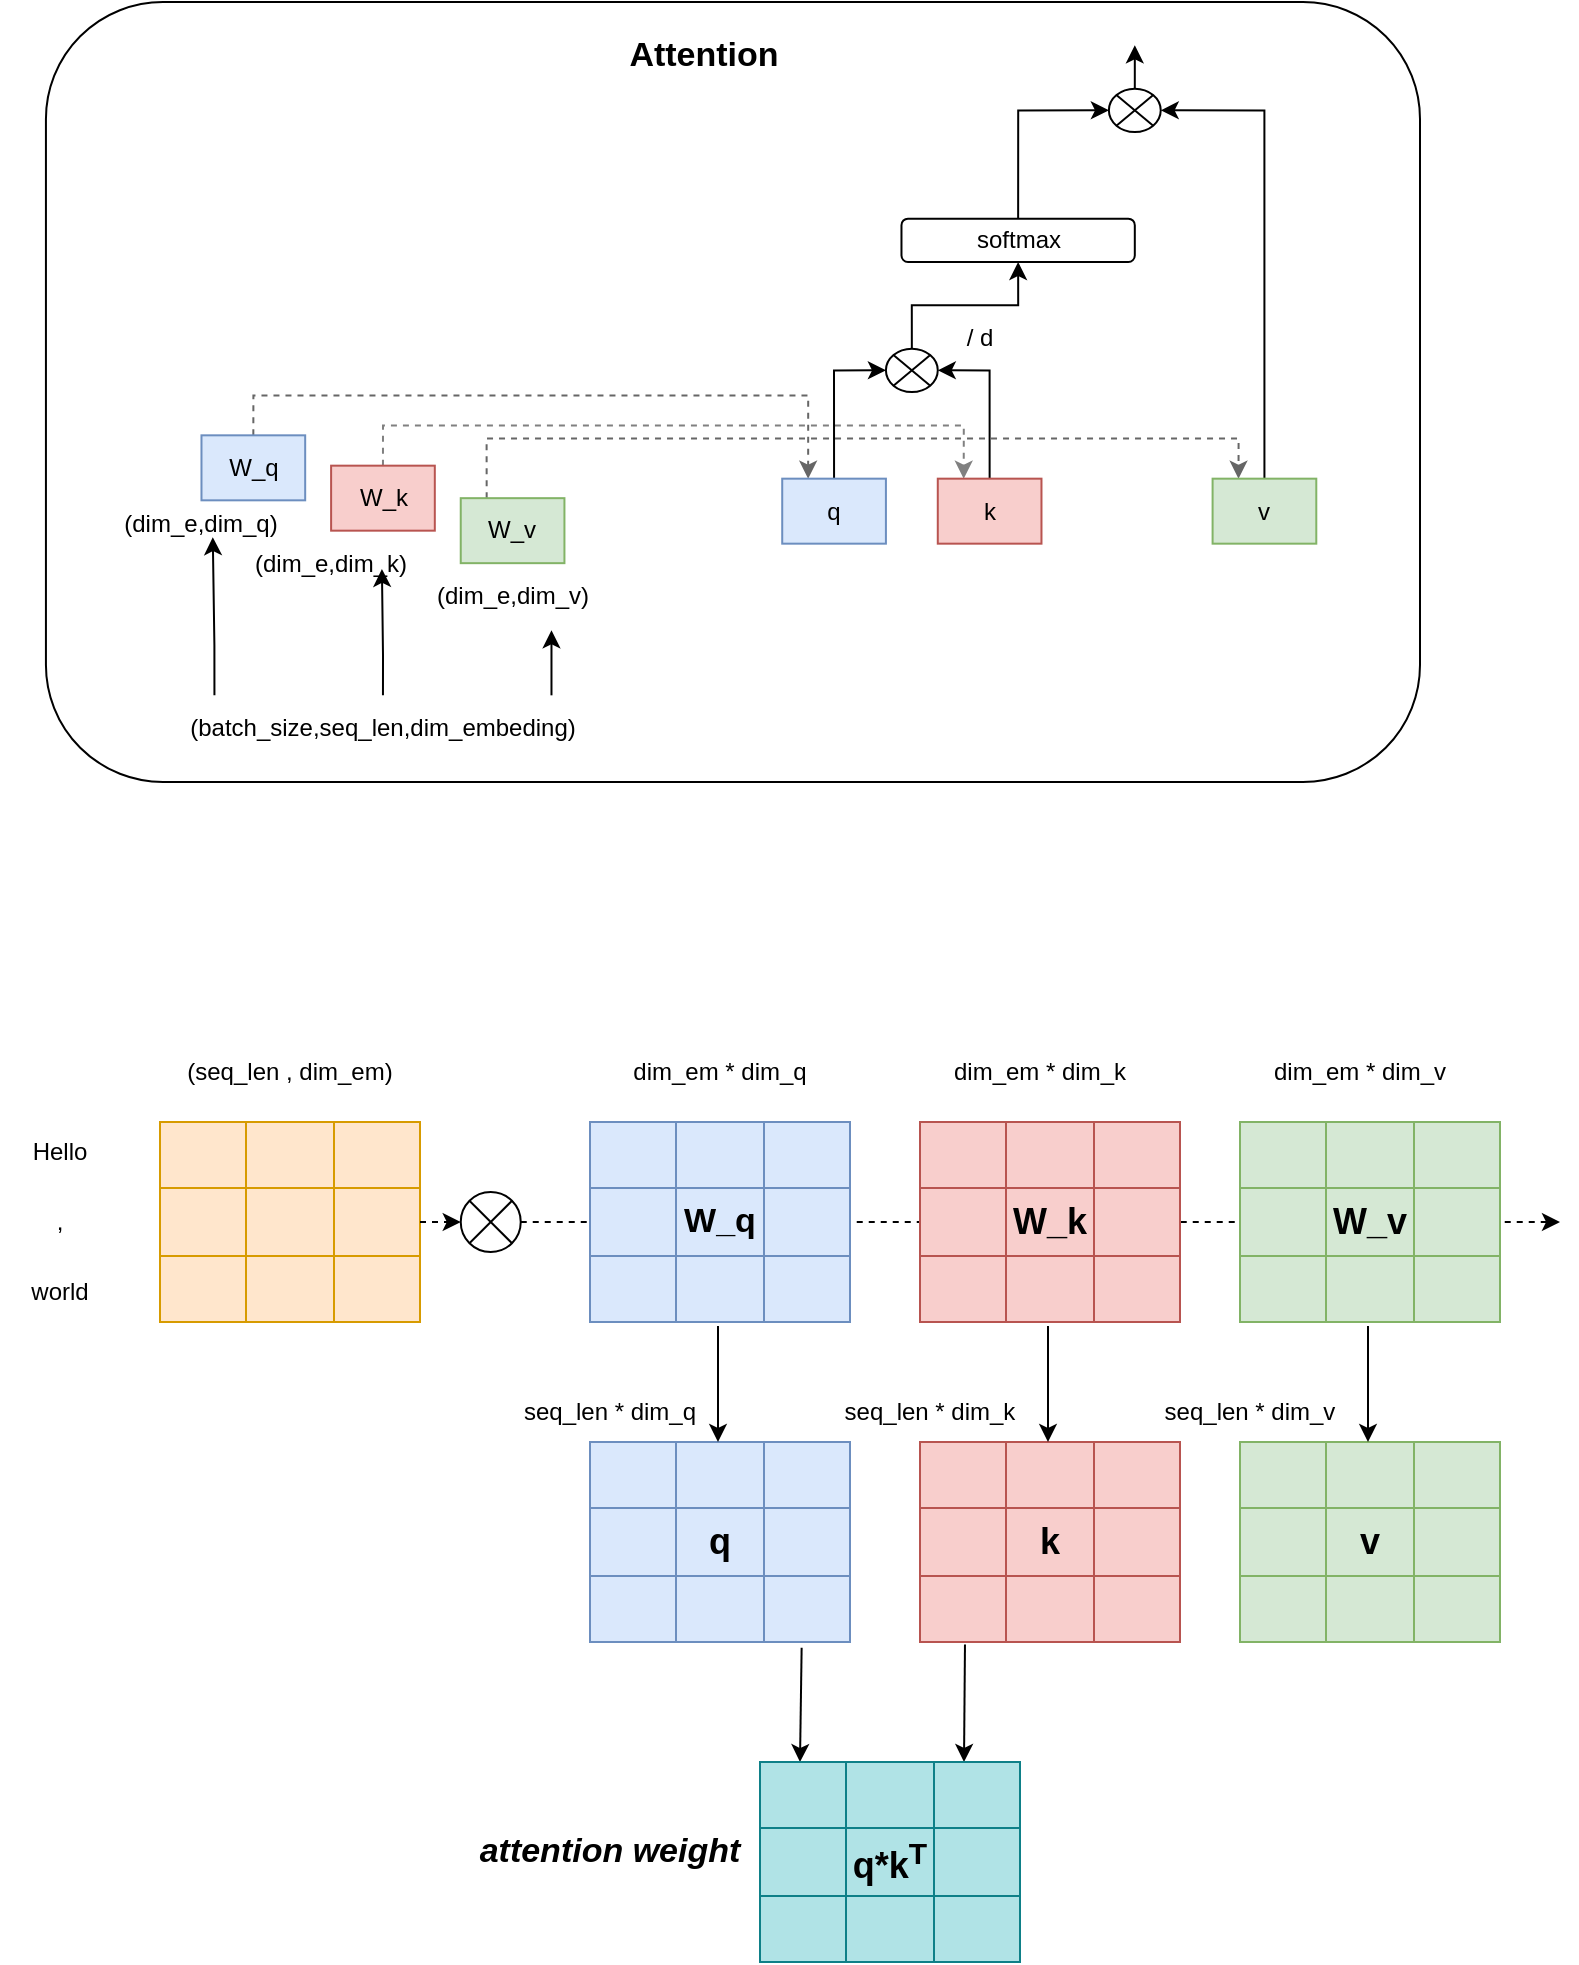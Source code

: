 <mxfile version="24.7.8">
  <diagram name="第 1 页" id="6t1M4FmkgAFwAZJi4hFe">
    <mxGraphModel dx="1865" dy="949" grid="1" gridSize="10" guides="1" tooltips="1" connect="1" arrows="1" fold="1" page="1" pageScale="1" pageWidth="827" pageHeight="1169" math="0" shadow="0">
      <root>
        <mxCell id="0" />
        <mxCell id="1" parent="0" />
        <mxCell id="RB8xPHDvJfS-Jv2ElMEI-103" value="" style="endArrow=classic;html=1;rounded=0;exitX=1;exitY=0.5;exitDx=0;exitDy=0;dashed=1;" edge="1" parent="1" source="RB8xPHDvJfS-Jv2ElMEI-134">
          <mxGeometry width="50" height="50" relative="1" as="geometry">
            <mxPoint x="620" y="850" as="sourcePoint" />
            <mxPoint x="1060" y="700" as="targetPoint" />
          </mxGeometry>
        </mxCell>
        <mxCell id="RB8xPHDvJfS-Jv2ElMEI-1" value="" style="group" vertex="1" connectable="0" parent="1">
          <mxGeometry x="290" y="90" width="700" height="390" as="geometry" />
        </mxCell>
        <mxCell id="RB8xPHDvJfS-Jv2ElMEI-2" value="" style="rounded=1;whiteSpace=wrap;html=1;" vertex="1" parent="RB8xPHDvJfS-Jv2ElMEI-1">
          <mxGeometry x="12.963" width="687.037" height="390" as="geometry" />
        </mxCell>
        <mxCell id="RB8xPHDvJfS-Jv2ElMEI-3" style="edgeStyle=orthogonalEdgeStyle;rounded=0;orthogonalLoop=1;jettySize=auto;html=1;exitX=0.5;exitY=0;exitDx=0;exitDy=0;entryX=0.25;entryY=0;entryDx=0;entryDy=0;dashed=1;strokeColor=#666666;" edge="1" parent="RB8xPHDvJfS-Jv2ElMEI-1" source="RB8xPHDvJfS-Jv2ElMEI-4" target="RB8xPHDvJfS-Jv2ElMEI-12">
          <mxGeometry relative="1" as="geometry" />
        </mxCell>
        <mxCell id="RB8xPHDvJfS-Jv2ElMEI-4" value="W_q" style="rounded=0;whiteSpace=wrap;html=1;fillColor=#dae8fc;strokeColor=#6c8ebf;" vertex="1" parent="RB8xPHDvJfS-Jv2ElMEI-1">
          <mxGeometry x="90.741" y="216.667" width="51.852" height="32.5" as="geometry" />
        </mxCell>
        <mxCell id="RB8xPHDvJfS-Jv2ElMEI-5" style="edgeStyle=orthogonalEdgeStyle;rounded=0;orthogonalLoop=1;jettySize=auto;html=1;exitX=0.5;exitY=0;exitDx=0;exitDy=0;entryX=0.25;entryY=0;entryDx=0;entryDy=0;dashed=1;strokeColor=#808080;" edge="1" parent="RB8xPHDvJfS-Jv2ElMEI-1" source="RB8xPHDvJfS-Jv2ElMEI-6" target="RB8xPHDvJfS-Jv2ElMEI-14">
          <mxGeometry relative="1" as="geometry" />
        </mxCell>
        <mxCell id="RB8xPHDvJfS-Jv2ElMEI-6" value="W_k" style="rounded=0;whiteSpace=wrap;html=1;fillColor=#f8cecc;strokeColor=#b85450;" vertex="1" parent="RB8xPHDvJfS-Jv2ElMEI-1">
          <mxGeometry x="155.556" y="231.833" width="51.852" height="32.5" as="geometry" />
        </mxCell>
        <mxCell id="RB8xPHDvJfS-Jv2ElMEI-7" style="edgeStyle=orthogonalEdgeStyle;rounded=0;orthogonalLoop=1;jettySize=auto;html=1;exitX=0.25;exitY=0;exitDx=0;exitDy=0;entryX=0.25;entryY=0;entryDx=0;entryDy=0;dashed=1;strokeColor=#666666;" edge="1" parent="RB8xPHDvJfS-Jv2ElMEI-1" source="RB8xPHDvJfS-Jv2ElMEI-8" target="RB8xPHDvJfS-Jv2ElMEI-16">
          <mxGeometry relative="1" as="geometry" />
        </mxCell>
        <mxCell id="RB8xPHDvJfS-Jv2ElMEI-8" value="W_v" style="rounded=0;whiteSpace=wrap;html=1;fillColor=#d5e8d4;strokeColor=#82b366;" vertex="1" parent="RB8xPHDvJfS-Jv2ElMEI-1">
          <mxGeometry x="220.37" y="248.083" width="51.852" height="32.5" as="geometry" />
        </mxCell>
        <mxCell id="RB8xPHDvJfS-Jv2ElMEI-9" style="edgeStyle=orthogonalEdgeStyle;rounded=0;orthogonalLoop=1;jettySize=auto;html=1;exitX=0.75;exitY=0;exitDx=0;exitDy=0;" edge="1" parent="RB8xPHDvJfS-Jv2ElMEI-1" source="RB8xPHDvJfS-Jv2ElMEI-10">
          <mxGeometry relative="1" as="geometry">
            <mxPoint x="265.741" y="314.167" as="targetPoint" />
          </mxGeometry>
        </mxCell>
        <mxCell id="RB8xPHDvJfS-Jv2ElMEI-10" value="(batch_size,seq_len,dim_embeding)" style="text;html=1;align=center;verticalAlign=middle;whiteSpace=wrap;rounded=0;" vertex="1" parent="RB8xPHDvJfS-Jv2ElMEI-1">
          <mxGeometry x="12.963" y="346.667" width="337.037" height="32.5" as="geometry" />
        </mxCell>
        <mxCell id="RB8xPHDvJfS-Jv2ElMEI-11" style="edgeStyle=orthogonalEdgeStyle;rounded=0;orthogonalLoop=1;jettySize=auto;html=1;exitX=0.5;exitY=0;exitDx=0;exitDy=0;entryX=0;entryY=0.5;entryDx=0;entryDy=0;" edge="1" parent="RB8xPHDvJfS-Jv2ElMEI-1" source="RB8xPHDvJfS-Jv2ElMEI-12" target="RB8xPHDvJfS-Jv2ElMEI-18">
          <mxGeometry relative="1" as="geometry" />
        </mxCell>
        <mxCell id="RB8xPHDvJfS-Jv2ElMEI-12" value="q" style="rounded=0;whiteSpace=wrap;html=1;fillColor=#dae8fc;strokeColor=#6c8ebf;" vertex="1" parent="RB8xPHDvJfS-Jv2ElMEI-1">
          <mxGeometry x="381.111" y="238.333" width="51.852" height="32.5" as="geometry" />
        </mxCell>
        <mxCell id="RB8xPHDvJfS-Jv2ElMEI-13" style="edgeStyle=orthogonalEdgeStyle;rounded=0;orthogonalLoop=1;jettySize=auto;html=1;exitX=0.5;exitY=0;exitDx=0;exitDy=0;entryX=1;entryY=0.5;entryDx=0;entryDy=0;" edge="1" parent="RB8xPHDvJfS-Jv2ElMEI-1" source="RB8xPHDvJfS-Jv2ElMEI-14" target="RB8xPHDvJfS-Jv2ElMEI-18">
          <mxGeometry relative="1" as="geometry" />
        </mxCell>
        <mxCell id="RB8xPHDvJfS-Jv2ElMEI-14" value="k" style="rounded=0;whiteSpace=wrap;html=1;fillColor=#f8cecc;strokeColor=#b85450;" vertex="1" parent="RB8xPHDvJfS-Jv2ElMEI-1">
          <mxGeometry x="458.889" y="238.333" width="51.852" height="32.5" as="geometry" />
        </mxCell>
        <mxCell id="RB8xPHDvJfS-Jv2ElMEI-15" style="edgeStyle=orthogonalEdgeStyle;rounded=0;orthogonalLoop=1;jettySize=auto;html=1;exitX=0.5;exitY=0;exitDx=0;exitDy=0;entryX=1;entryY=0.5;entryDx=0;entryDy=0;" edge="1" parent="RB8xPHDvJfS-Jv2ElMEI-1" source="RB8xPHDvJfS-Jv2ElMEI-16" target="RB8xPHDvJfS-Jv2ElMEI-22">
          <mxGeometry relative="1" as="geometry" />
        </mxCell>
        <mxCell id="RB8xPHDvJfS-Jv2ElMEI-16" value="v" style="rounded=0;whiteSpace=wrap;html=1;fillColor=#d5e8d4;strokeColor=#82b366;" vertex="1" parent="RB8xPHDvJfS-Jv2ElMEI-1">
          <mxGeometry x="596.296" y="238.333" width="51.852" height="32.5" as="geometry" />
        </mxCell>
        <mxCell id="RB8xPHDvJfS-Jv2ElMEI-17" style="edgeStyle=orthogonalEdgeStyle;rounded=0;orthogonalLoop=1;jettySize=auto;html=1;exitX=0.5;exitY=0;exitDx=0;exitDy=0;entryX=0.5;entryY=1;entryDx=0;entryDy=0;" edge="1" parent="RB8xPHDvJfS-Jv2ElMEI-1" source="RB8xPHDvJfS-Jv2ElMEI-18" target="RB8xPHDvJfS-Jv2ElMEI-20">
          <mxGeometry relative="1" as="geometry" />
        </mxCell>
        <mxCell id="RB8xPHDvJfS-Jv2ElMEI-18" value="" style="shape=sumEllipse;perimeter=ellipsePerimeter;whiteSpace=wrap;html=1;backgroundOutline=1;" vertex="1" parent="RB8xPHDvJfS-Jv2ElMEI-1">
          <mxGeometry x="432.963" y="173.333" width="25.926" height="21.667" as="geometry" />
        </mxCell>
        <mxCell id="RB8xPHDvJfS-Jv2ElMEI-19" style="edgeStyle=orthogonalEdgeStyle;rounded=0;orthogonalLoop=1;jettySize=auto;html=1;exitX=0.5;exitY=0;exitDx=0;exitDy=0;entryX=0;entryY=0.5;entryDx=0;entryDy=0;" edge="1" parent="RB8xPHDvJfS-Jv2ElMEI-1" source="RB8xPHDvJfS-Jv2ElMEI-20" target="RB8xPHDvJfS-Jv2ElMEI-22">
          <mxGeometry relative="1" as="geometry" />
        </mxCell>
        <mxCell id="RB8xPHDvJfS-Jv2ElMEI-20" value="softmax" style="rounded=1;whiteSpace=wrap;html=1;" vertex="1" parent="RB8xPHDvJfS-Jv2ElMEI-1">
          <mxGeometry x="440.741" y="108.333" width="116.667" height="21.667" as="geometry" />
        </mxCell>
        <mxCell id="RB8xPHDvJfS-Jv2ElMEI-21" style="edgeStyle=orthogonalEdgeStyle;rounded=0;orthogonalLoop=1;jettySize=auto;html=1;exitX=0.5;exitY=0;exitDx=0;exitDy=0;" edge="1" parent="RB8xPHDvJfS-Jv2ElMEI-1" source="RB8xPHDvJfS-Jv2ElMEI-22">
          <mxGeometry relative="1" as="geometry">
            <mxPoint x="557.407" y="21.667" as="targetPoint" />
          </mxGeometry>
        </mxCell>
        <mxCell id="RB8xPHDvJfS-Jv2ElMEI-22" value="" style="shape=sumEllipse;perimeter=ellipsePerimeter;whiteSpace=wrap;html=1;backgroundOutline=1;" vertex="1" parent="RB8xPHDvJfS-Jv2ElMEI-1">
          <mxGeometry x="544.444" y="43.333" width="25.926" height="21.667" as="geometry" />
        </mxCell>
        <mxCell id="RB8xPHDvJfS-Jv2ElMEI-23" value="/ d" style="text;html=1;align=center;verticalAlign=middle;whiteSpace=wrap;rounded=0;" vertex="1" parent="RB8xPHDvJfS-Jv2ElMEI-1">
          <mxGeometry x="440.741" y="151.667" width="77.778" height="32.5" as="geometry" />
        </mxCell>
        <mxCell id="RB8xPHDvJfS-Jv2ElMEI-24" value="(dim_e,dim_q)" style="text;html=1;align=center;verticalAlign=middle;whiteSpace=wrap;rounded=0;" vertex="1" parent="RB8xPHDvJfS-Jv2ElMEI-1">
          <mxGeometry y="244.833" width="181.481" height="32.5" as="geometry" />
        </mxCell>
        <mxCell id="RB8xPHDvJfS-Jv2ElMEI-25" value="(dim_e,dim_k)" style="text;html=1;align=center;verticalAlign=middle;whiteSpace=wrap;rounded=0;" vertex="1" parent="RB8xPHDvJfS-Jv2ElMEI-1">
          <mxGeometry x="64.815" y="264.333" width="181.481" height="32.5" as="geometry" />
        </mxCell>
        <mxCell id="RB8xPHDvJfS-Jv2ElMEI-26" value="(dim_e,dim_v)" style="text;html=1;align=center;verticalAlign=middle;whiteSpace=wrap;rounded=0;" vertex="1" parent="RB8xPHDvJfS-Jv2ElMEI-1">
          <mxGeometry x="155.556" y="280.583" width="181.481" height="32.5" as="geometry" />
        </mxCell>
        <mxCell id="RB8xPHDvJfS-Jv2ElMEI-27" style="edgeStyle=orthogonalEdgeStyle;rounded=0;orthogonalLoop=1;jettySize=auto;html=1;exitX=0.25;exitY=0;exitDx=0;exitDy=0;entryX=0.174;entryY=0.1;entryDx=0;entryDy=0;entryPerimeter=0;" edge="1" parent="RB8xPHDvJfS-Jv2ElMEI-1" source="RB8xPHDvJfS-Jv2ElMEI-10" target="RB8xPHDvJfS-Jv2ElMEI-25">
          <mxGeometry relative="1" as="geometry" />
        </mxCell>
        <mxCell id="RB8xPHDvJfS-Jv2ElMEI-28" style="edgeStyle=orthogonalEdgeStyle;rounded=0;orthogonalLoop=1;jettySize=auto;html=1;exitX=0.5;exitY=0;exitDx=0;exitDy=0;entryX=0.14;entryY=0.089;entryDx=0;entryDy=0;entryPerimeter=0;" edge="1" parent="RB8xPHDvJfS-Jv2ElMEI-1" source="RB8xPHDvJfS-Jv2ElMEI-10" target="RB8xPHDvJfS-Jv2ElMEI-26">
          <mxGeometry relative="1" as="geometry" />
        </mxCell>
        <mxCell id="RB8xPHDvJfS-Jv2ElMEI-29" value="&lt;b&gt;&lt;font style=&quot;font-size: 17px;&quot;&gt;Attention&lt;/font&gt;&lt;/b&gt;" style="text;html=1;align=center;verticalAlign=middle;whiteSpace=wrap;rounded=0;" vertex="1" parent="RB8xPHDvJfS-Jv2ElMEI-1">
          <mxGeometry x="303.333" y="10.833" width="77.778" height="32.5" as="geometry" />
        </mxCell>
        <mxCell id="RB8xPHDvJfS-Jv2ElMEI-30" value="" style="shape=table;startSize=0;container=1;collapsible=0;childLayout=tableLayout;fontSize=16;fillColor=#ffe6cc;strokeColor=#d79b00;" vertex="1" parent="1">
          <mxGeometry x="360" y="650" width="130" height="100" as="geometry" />
        </mxCell>
        <mxCell id="RB8xPHDvJfS-Jv2ElMEI-31" value="" style="shape=tableRow;horizontal=0;startSize=0;swimlaneHead=0;swimlaneBody=0;strokeColor=inherit;top=0;left=0;bottom=0;right=0;collapsible=0;dropTarget=0;fillColor=none;points=[[0,0.5],[1,0.5]];portConstraint=eastwest;fontSize=16;" vertex="1" parent="RB8xPHDvJfS-Jv2ElMEI-30">
          <mxGeometry width="130" height="33" as="geometry" />
        </mxCell>
        <mxCell id="RB8xPHDvJfS-Jv2ElMEI-32" value="" style="shape=partialRectangle;html=1;whiteSpace=wrap;connectable=0;strokeColor=inherit;overflow=hidden;fillColor=none;top=0;left=0;bottom=0;right=0;pointerEvents=1;fontSize=16;" vertex="1" parent="RB8xPHDvJfS-Jv2ElMEI-31">
          <mxGeometry width="43" height="33" as="geometry">
            <mxRectangle width="43" height="33" as="alternateBounds" />
          </mxGeometry>
        </mxCell>
        <mxCell id="RB8xPHDvJfS-Jv2ElMEI-33" value="" style="shape=partialRectangle;html=1;whiteSpace=wrap;connectable=0;strokeColor=inherit;overflow=hidden;fillColor=none;top=0;left=0;bottom=0;right=0;pointerEvents=1;fontSize=16;" vertex="1" parent="RB8xPHDvJfS-Jv2ElMEI-31">
          <mxGeometry x="43" width="44" height="33" as="geometry">
            <mxRectangle width="44" height="33" as="alternateBounds" />
          </mxGeometry>
        </mxCell>
        <mxCell id="RB8xPHDvJfS-Jv2ElMEI-34" value="" style="shape=partialRectangle;html=1;whiteSpace=wrap;connectable=0;strokeColor=inherit;overflow=hidden;fillColor=none;top=0;left=0;bottom=0;right=0;pointerEvents=1;fontSize=16;" vertex="1" parent="RB8xPHDvJfS-Jv2ElMEI-31">
          <mxGeometry x="87" width="43" height="33" as="geometry">
            <mxRectangle width="43" height="33" as="alternateBounds" />
          </mxGeometry>
        </mxCell>
        <mxCell id="RB8xPHDvJfS-Jv2ElMEI-35" value="" style="shape=tableRow;horizontal=0;startSize=0;swimlaneHead=0;swimlaneBody=0;strokeColor=inherit;top=0;left=0;bottom=0;right=0;collapsible=0;dropTarget=0;fillColor=none;points=[[0,0.5],[1,0.5]];portConstraint=eastwest;fontSize=16;" vertex="1" parent="RB8xPHDvJfS-Jv2ElMEI-30">
          <mxGeometry y="33" width="130" height="34" as="geometry" />
        </mxCell>
        <mxCell id="RB8xPHDvJfS-Jv2ElMEI-36" value="" style="shape=partialRectangle;html=1;whiteSpace=wrap;connectable=0;strokeColor=inherit;overflow=hidden;fillColor=none;top=0;left=0;bottom=0;right=0;pointerEvents=1;fontSize=16;" vertex="1" parent="RB8xPHDvJfS-Jv2ElMEI-35">
          <mxGeometry width="43" height="34" as="geometry">
            <mxRectangle width="43" height="34" as="alternateBounds" />
          </mxGeometry>
        </mxCell>
        <mxCell id="RB8xPHDvJfS-Jv2ElMEI-37" value="" style="shape=partialRectangle;html=1;whiteSpace=wrap;connectable=0;strokeColor=inherit;overflow=hidden;fillColor=none;top=0;left=0;bottom=0;right=0;pointerEvents=1;fontSize=16;" vertex="1" parent="RB8xPHDvJfS-Jv2ElMEI-35">
          <mxGeometry x="43" width="44" height="34" as="geometry">
            <mxRectangle width="44" height="34" as="alternateBounds" />
          </mxGeometry>
        </mxCell>
        <mxCell id="RB8xPHDvJfS-Jv2ElMEI-38" value="" style="shape=partialRectangle;html=1;whiteSpace=wrap;connectable=0;strokeColor=inherit;overflow=hidden;fillColor=none;top=0;left=0;bottom=0;right=0;pointerEvents=1;fontSize=16;" vertex="1" parent="RB8xPHDvJfS-Jv2ElMEI-35">
          <mxGeometry x="87" width="43" height="34" as="geometry">
            <mxRectangle width="43" height="34" as="alternateBounds" />
          </mxGeometry>
        </mxCell>
        <mxCell id="RB8xPHDvJfS-Jv2ElMEI-39" value="" style="shape=tableRow;horizontal=0;startSize=0;swimlaneHead=0;swimlaneBody=0;strokeColor=inherit;top=0;left=0;bottom=0;right=0;collapsible=0;dropTarget=0;fillColor=none;points=[[0,0.5],[1,0.5]];portConstraint=eastwest;fontSize=16;" vertex="1" parent="RB8xPHDvJfS-Jv2ElMEI-30">
          <mxGeometry y="67" width="130" height="33" as="geometry" />
        </mxCell>
        <mxCell id="RB8xPHDvJfS-Jv2ElMEI-40" value="" style="shape=partialRectangle;html=1;whiteSpace=wrap;connectable=0;strokeColor=inherit;overflow=hidden;fillColor=none;top=0;left=0;bottom=0;right=0;pointerEvents=1;fontSize=16;" vertex="1" parent="RB8xPHDvJfS-Jv2ElMEI-39">
          <mxGeometry width="43" height="33" as="geometry">
            <mxRectangle width="43" height="33" as="alternateBounds" />
          </mxGeometry>
        </mxCell>
        <mxCell id="RB8xPHDvJfS-Jv2ElMEI-41" value="" style="shape=partialRectangle;html=1;whiteSpace=wrap;connectable=0;strokeColor=inherit;overflow=hidden;fillColor=none;top=0;left=0;bottom=0;right=0;pointerEvents=1;fontSize=16;" vertex="1" parent="RB8xPHDvJfS-Jv2ElMEI-39">
          <mxGeometry x="43" width="44" height="33" as="geometry">
            <mxRectangle width="44" height="33" as="alternateBounds" />
          </mxGeometry>
        </mxCell>
        <mxCell id="RB8xPHDvJfS-Jv2ElMEI-42" value="" style="shape=partialRectangle;html=1;whiteSpace=wrap;connectable=0;strokeColor=inherit;overflow=hidden;fillColor=none;top=0;left=0;bottom=0;right=0;pointerEvents=1;fontSize=16;" vertex="1" parent="RB8xPHDvJfS-Jv2ElMEI-39">
          <mxGeometry x="87" width="43" height="33" as="geometry">
            <mxRectangle width="43" height="33" as="alternateBounds" />
          </mxGeometry>
        </mxCell>
        <mxCell id="RB8xPHDvJfS-Jv2ElMEI-43" value="Hello" style="text;html=1;align=center;verticalAlign=middle;whiteSpace=wrap;rounded=0;" vertex="1" parent="1">
          <mxGeometry x="280" y="650" width="60" height="30" as="geometry" />
        </mxCell>
        <mxCell id="RB8xPHDvJfS-Jv2ElMEI-44" value="," style="text;html=1;align=center;verticalAlign=middle;whiteSpace=wrap;rounded=0;" vertex="1" parent="1">
          <mxGeometry x="280" y="685" width="60" height="30" as="geometry" />
        </mxCell>
        <mxCell id="RB8xPHDvJfS-Jv2ElMEI-45" value="world" style="text;html=1;align=center;verticalAlign=middle;whiteSpace=wrap;rounded=0;" vertex="1" parent="1">
          <mxGeometry x="280" y="720" width="60" height="30" as="geometry" />
        </mxCell>
        <mxCell id="RB8xPHDvJfS-Jv2ElMEI-46" value="" style="shape=table;startSize=0;container=1;collapsible=0;childLayout=tableLayout;fontSize=16;fillColor=#dae8fc;strokeColor=#6c8ebf;" vertex="1" parent="1">
          <mxGeometry x="575" y="650" width="130" height="100" as="geometry" />
        </mxCell>
        <mxCell id="RB8xPHDvJfS-Jv2ElMEI-47" value="" style="shape=tableRow;horizontal=0;startSize=0;swimlaneHead=0;swimlaneBody=0;strokeColor=inherit;top=0;left=0;bottom=0;right=0;collapsible=0;dropTarget=0;fillColor=none;points=[[0,0.5],[1,0.5]];portConstraint=eastwest;fontSize=16;" vertex="1" parent="RB8xPHDvJfS-Jv2ElMEI-46">
          <mxGeometry width="130" height="33" as="geometry" />
        </mxCell>
        <mxCell id="RB8xPHDvJfS-Jv2ElMEI-48" value="" style="shape=partialRectangle;html=1;whiteSpace=wrap;connectable=0;strokeColor=inherit;overflow=hidden;fillColor=none;top=0;left=0;bottom=0;right=0;pointerEvents=1;fontSize=16;" vertex="1" parent="RB8xPHDvJfS-Jv2ElMEI-47">
          <mxGeometry width="43" height="33" as="geometry">
            <mxRectangle width="43" height="33" as="alternateBounds" />
          </mxGeometry>
        </mxCell>
        <mxCell id="RB8xPHDvJfS-Jv2ElMEI-49" value="" style="shape=partialRectangle;html=1;whiteSpace=wrap;connectable=0;strokeColor=inherit;overflow=hidden;fillColor=none;top=0;left=0;bottom=0;right=0;pointerEvents=1;fontSize=16;" vertex="1" parent="RB8xPHDvJfS-Jv2ElMEI-47">
          <mxGeometry x="43" width="44" height="33" as="geometry">
            <mxRectangle width="44" height="33" as="alternateBounds" />
          </mxGeometry>
        </mxCell>
        <mxCell id="RB8xPHDvJfS-Jv2ElMEI-50" value="" style="shape=partialRectangle;html=1;whiteSpace=wrap;connectable=0;strokeColor=inherit;overflow=hidden;fillColor=none;top=0;left=0;bottom=0;right=0;pointerEvents=1;fontSize=16;" vertex="1" parent="RB8xPHDvJfS-Jv2ElMEI-47">
          <mxGeometry x="87" width="43" height="33" as="geometry">
            <mxRectangle width="43" height="33" as="alternateBounds" />
          </mxGeometry>
        </mxCell>
        <mxCell id="RB8xPHDvJfS-Jv2ElMEI-51" value="" style="shape=tableRow;horizontal=0;startSize=0;swimlaneHead=0;swimlaneBody=0;strokeColor=inherit;top=0;left=0;bottom=0;right=0;collapsible=0;dropTarget=0;fillColor=none;points=[[0,0.5],[1,0.5]];portConstraint=eastwest;fontSize=16;" vertex="1" parent="RB8xPHDvJfS-Jv2ElMEI-46">
          <mxGeometry y="33" width="130" height="34" as="geometry" />
        </mxCell>
        <mxCell id="RB8xPHDvJfS-Jv2ElMEI-52" value="" style="shape=partialRectangle;html=1;whiteSpace=wrap;connectable=0;strokeColor=inherit;overflow=hidden;fillColor=none;top=0;left=0;bottom=0;right=0;pointerEvents=1;fontSize=16;" vertex="1" parent="RB8xPHDvJfS-Jv2ElMEI-51">
          <mxGeometry width="43" height="34" as="geometry">
            <mxRectangle width="43" height="34" as="alternateBounds" />
          </mxGeometry>
        </mxCell>
        <mxCell id="RB8xPHDvJfS-Jv2ElMEI-53" value="&lt;b&gt;&lt;font style=&quot;font-size: 17px;&quot;&gt;W_q&lt;/font&gt;&lt;/b&gt;" style="shape=partialRectangle;html=1;whiteSpace=wrap;connectable=0;strokeColor=inherit;overflow=hidden;fillColor=none;top=0;left=0;bottom=0;right=0;pointerEvents=1;fontSize=16;" vertex="1" parent="RB8xPHDvJfS-Jv2ElMEI-51">
          <mxGeometry x="43" width="44" height="34" as="geometry">
            <mxRectangle width="44" height="34" as="alternateBounds" />
          </mxGeometry>
        </mxCell>
        <mxCell id="RB8xPHDvJfS-Jv2ElMEI-54" value="" style="shape=partialRectangle;html=1;whiteSpace=wrap;connectable=0;strokeColor=inherit;overflow=hidden;fillColor=none;top=0;left=0;bottom=0;right=0;pointerEvents=1;fontSize=16;" vertex="1" parent="RB8xPHDvJfS-Jv2ElMEI-51">
          <mxGeometry x="87" width="43" height="34" as="geometry">
            <mxRectangle width="43" height="34" as="alternateBounds" />
          </mxGeometry>
        </mxCell>
        <mxCell id="RB8xPHDvJfS-Jv2ElMEI-55" value="" style="shape=tableRow;horizontal=0;startSize=0;swimlaneHead=0;swimlaneBody=0;strokeColor=inherit;top=0;left=0;bottom=0;right=0;collapsible=0;dropTarget=0;fillColor=none;points=[[0,0.5],[1,0.5]];portConstraint=eastwest;fontSize=16;" vertex="1" parent="RB8xPHDvJfS-Jv2ElMEI-46">
          <mxGeometry y="67" width="130" height="33" as="geometry" />
        </mxCell>
        <mxCell id="RB8xPHDvJfS-Jv2ElMEI-56" value="" style="shape=partialRectangle;html=1;whiteSpace=wrap;connectable=0;strokeColor=inherit;overflow=hidden;fillColor=none;top=0;left=0;bottom=0;right=0;pointerEvents=1;fontSize=16;" vertex="1" parent="RB8xPHDvJfS-Jv2ElMEI-55">
          <mxGeometry width="43" height="33" as="geometry">
            <mxRectangle width="43" height="33" as="alternateBounds" />
          </mxGeometry>
        </mxCell>
        <mxCell id="RB8xPHDvJfS-Jv2ElMEI-57" value="" style="shape=partialRectangle;html=1;whiteSpace=wrap;connectable=0;strokeColor=inherit;overflow=hidden;fillColor=none;top=0;left=0;bottom=0;right=0;pointerEvents=1;fontSize=16;" vertex="1" parent="RB8xPHDvJfS-Jv2ElMEI-55">
          <mxGeometry x="43" width="44" height="33" as="geometry">
            <mxRectangle width="44" height="33" as="alternateBounds" />
          </mxGeometry>
        </mxCell>
        <mxCell id="RB8xPHDvJfS-Jv2ElMEI-58" value="" style="shape=partialRectangle;html=1;whiteSpace=wrap;connectable=0;strokeColor=inherit;overflow=hidden;fillColor=none;top=0;left=0;bottom=0;right=0;pointerEvents=1;fontSize=16;" vertex="1" parent="RB8xPHDvJfS-Jv2ElMEI-55">
          <mxGeometry x="87" width="43" height="33" as="geometry">
            <mxRectangle width="43" height="33" as="alternateBounds" />
          </mxGeometry>
        </mxCell>
        <mxCell id="RB8xPHDvJfS-Jv2ElMEI-59" value="" style="shape=table;startSize=0;container=1;collapsible=0;childLayout=tableLayout;fontSize=16;fillColor=#f8cecc;strokeColor=#b85450;" vertex="1" parent="1">
          <mxGeometry x="740" y="650" width="130" height="100" as="geometry" />
        </mxCell>
        <mxCell id="RB8xPHDvJfS-Jv2ElMEI-60" value="" style="shape=tableRow;horizontal=0;startSize=0;swimlaneHead=0;swimlaneBody=0;strokeColor=inherit;top=0;left=0;bottom=0;right=0;collapsible=0;dropTarget=0;fillColor=none;points=[[0,0.5],[1,0.5]];portConstraint=eastwest;fontSize=16;" vertex="1" parent="RB8xPHDvJfS-Jv2ElMEI-59">
          <mxGeometry width="130" height="33" as="geometry" />
        </mxCell>
        <mxCell id="RB8xPHDvJfS-Jv2ElMEI-61" value="" style="shape=partialRectangle;html=1;whiteSpace=wrap;connectable=0;strokeColor=inherit;overflow=hidden;fillColor=none;top=0;left=0;bottom=0;right=0;pointerEvents=1;fontSize=16;" vertex="1" parent="RB8xPHDvJfS-Jv2ElMEI-60">
          <mxGeometry width="43" height="33" as="geometry">
            <mxRectangle width="43" height="33" as="alternateBounds" />
          </mxGeometry>
        </mxCell>
        <mxCell id="RB8xPHDvJfS-Jv2ElMEI-62" value="" style="shape=partialRectangle;html=1;whiteSpace=wrap;connectable=0;strokeColor=inherit;overflow=hidden;fillColor=none;top=0;left=0;bottom=0;right=0;pointerEvents=1;fontSize=16;" vertex="1" parent="RB8xPHDvJfS-Jv2ElMEI-60">
          <mxGeometry x="43" width="44" height="33" as="geometry">
            <mxRectangle width="44" height="33" as="alternateBounds" />
          </mxGeometry>
        </mxCell>
        <mxCell id="RB8xPHDvJfS-Jv2ElMEI-63" value="" style="shape=partialRectangle;html=1;whiteSpace=wrap;connectable=0;strokeColor=inherit;overflow=hidden;fillColor=none;top=0;left=0;bottom=0;right=0;pointerEvents=1;fontSize=16;" vertex="1" parent="RB8xPHDvJfS-Jv2ElMEI-60">
          <mxGeometry x="87" width="43" height="33" as="geometry">
            <mxRectangle width="43" height="33" as="alternateBounds" />
          </mxGeometry>
        </mxCell>
        <mxCell id="RB8xPHDvJfS-Jv2ElMEI-64" value="" style="shape=tableRow;horizontal=0;startSize=0;swimlaneHead=0;swimlaneBody=0;strokeColor=inherit;top=0;left=0;bottom=0;right=0;collapsible=0;dropTarget=0;fillColor=none;points=[[0,0.5],[1,0.5]];portConstraint=eastwest;fontSize=16;" vertex="1" parent="RB8xPHDvJfS-Jv2ElMEI-59">
          <mxGeometry y="33" width="130" height="34" as="geometry" />
        </mxCell>
        <mxCell id="RB8xPHDvJfS-Jv2ElMEI-65" value="" style="shape=partialRectangle;html=1;whiteSpace=wrap;connectable=0;strokeColor=inherit;overflow=hidden;fillColor=none;top=0;left=0;bottom=0;right=0;pointerEvents=1;fontSize=16;" vertex="1" parent="RB8xPHDvJfS-Jv2ElMEI-64">
          <mxGeometry width="43" height="34" as="geometry">
            <mxRectangle width="43" height="34" as="alternateBounds" />
          </mxGeometry>
        </mxCell>
        <mxCell id="RB8xPHDvJfS-Jv2ElMEI-66" value="&lt;b&gt;&lt;font style=&quot;font-size: 18px;&quot;&gt;W_k&lt;/font&gt;&lt;/b&gt;" style="shape=partialRectangle;html=1;whiteSpace=wrap;connectable=0;strokeColor=inherit;overflow=hidden;fillColor=none;top=0;left=0;bottom=0;right=0;pointerEvents=1;fontSize=16;" vertex="1" parent="RB8xPHDvJfS-Jv2ElMEI-64">
          <mxGeometry x="43" width="44" height="34" as="geometry">
            <mxRectangle width="44" height="34" as="alternateBounds" />
          </mxGeometry>
        </mxCell>
        <mxCell id="RB8xPHDvJfS-Jv2ElMEI-67" value="" style="shape=partialRectangle;html=1;whiteSpace=wrap;connectable=0;strokeColor=inherit;overflow=hidden;fillColor=none;top=0;left=0;bottom=0;right=0;pointerEvents=1;fontSize=16;" vertex="1" parent="RB8xPHDvJfS-Jv2ElMEI-64">
          <mxGeometry x="87" width="43" height="34" as="geometry">
            <mxRectangle width="43" height="34" as="alternateBounds" />
          </mxGeometry>
        </mxCell>
        <mxCell id="RB8xPHDvJfS-Jv2ElMEI-68" value="" style="shape=tableRow;horizontal=0;startSize=0;swimlaneHead=0;swimlaneBody=0;strokeColor=inherit;top=0;left=0;bottom=0;right=0;collapsible=0;dropTarget=0;fillColor=none;points=[[0,0.5],[1,0.5]];portConstraint=eastwest;fontSize=16;" vertex="1" parent="RB8xPHDvJfS-Jv2ElMEI-59">
          <mxGeometry y="67" width="130" height="33" as="geometry" />
        </mxCell>
        <mxCell id="RB8xPHDvJfS-Jv2ElMEI-69" value="" style="shape=partialRectangle;html=1;whiteSpace=wrap;connectable=0;strokeColor=inherit;overflow=hidden;fillColor=none;top=0;left=0;bottom=0;right=0;pointerEvents=1;fontSize=16;" vertex="1" parent="RB8xPHDvJfS-Jv2ElMEI-68">
          <mxGeometry width="43" height="33" as="geometry">
            <mxRectangle width="43" height="33" as="alternateBounds" />
          </mxGeometry>
        </mxCell>
        <mxCell id="RB8xPHDvJfS-Jv2ElMEI-70" value="" style="shape=partialRectangle;html=1;whiteSpace=wrap;connectable=0;strokeColor=inherit;overflow=hidden;fillColor=none;top=0;left=0;bottom=0;right=0;pointerEvents=1;fontSize=16;" vertex="1" parent="RB8xPHDvJfS-Jv2ElMEI-68">
          <mxGeometry x="43" width="44" height="33" as="geometry">
            <mxRectangle width="44" height="33" as="alternateBounds" />
          </mxGeometry>
        </mxCell>
        <mxCell id="RB8xPHDvJfS-Jv2ElMEI-71" value="" style="shape=partialRectangle;html=1;whiteSpace=wrap;connectable=0;strokeColor=inherit;overflow=hidden;fillColor=none;top=0;left=0;bottom=0;right=0;pointerEvents=1;fontSize=16;" vertex="1" parent="RB8xPHDvJfS-Jv2ElMEI-68">
          <mxGeometry x="87" width="43" height="33" as="geometry">
            <mxRectangle width="43" height="33" as="alternateBounds" />
          </mxGeometry>
        </mxCell>
        <mxCell id="RB8xPHDvJfS-Jv2ElMEI-72" value="" style="shape=table;startSize=0;container=1;collapsible=0;childLayout=tableLayout;fontSize=16;fillColor=#d5e8d4;strokeColor=#82b366;" vertex="1" parent="1">
          <mxGeometry x="900" y="650" width="130" height="100" as="geometry" />
        </mxCell>
        <mxCell id="RB8xPHDvJfS-Jv2ElMEI-73" value="" style="shape=tableRow;horizontal=0;startSize=0;swimlaneHead=0;swimlaneBody=0;strokeColor=inherit;top=0;left=0;bottom=0;right=0;collapsible=0;dropTarget=0;fillColor=none;points=[[0,0.5],[1,0.5]];portConstraint=eastwest;fontSize=16;" vertex="1" parent="RB8xPHDvJfS-Jv2ElMEI-72">
          <mxGeometry width="130" height="33" as="geometry" />
        </mxCell>
        <mxCell id="RB8xPHDvJfS-Jv2ElMEI-74" value="" style="shape=partialRectangle;html=1;whiteSpace=wrap;connectable=0;strokeColor=inherit;overflow=hidden;fillColor=none;top=0;left=0;bottom=0;right=0;pointerEvents=1;fontSize=16;" vertex="1" parent="RB8xPHDvJfS-Jv2ElMEI-73">
          <mxGeometry width="43" height="33" as="geometry">
            <mxRectangle width="43" height="33" as="alternateBounds" />
          </mxGeometry>
        </mxCell>
        <mxCell id="RB8xPHDvJfS-Jv2ElMEI-75" value="" style="shape=partialRectangle;html=1;whiteSpace=wrap;connectable=0;strokeColor=inherit;overflow=hidden;fillColor=none;top=0;left=0;bottom=0;right=0;pointerEvents=1;fontSize=16;" vertex="1" parent="RB8xPHDvJfS-Jv2ElMEI-73">
          <mxGeometry x="43" width="44" height="33" as="geometry">
            <mxRectangle width="44" height="33" as="alternateBounds" />
          </mxGeometry>
        </mxCell>
        <mxCell id="RB8xPHDvJfS-Jv2ElMEI-76" value="" style="shape=partialRectangle;html=1;whiteSpace=wrap;connectable=0;strokeColor=inherit;overflow=hidden;fillColor=none;top=0;left=0;bottom=0;right=0;pointerEvents=1;fontSize=16;" vertex="1" parent="RB8xPHDvJfS-Jv2ElMEI-73">
          <mxGeometry x="87" width="43" height="33" as="geometry">
            <mxRectangle width="43" height="33" as="alternateBounds" />
          </mxGeometry>
        </mxCell>
        <mxCell id="RB8xPHDvJfS-Jv2ElMEI-77" value="" style="shape=tableRow;horizontal=0;startSize=0;swimlaneHead=0;swimlaneBody=0;strokeColor=inherit;top=0;left=0;bottom=0;right=0;collapsible=0;dropTarget=0;fillColor=none;points=[[0,0.5],[1,0.5]];portConstraint=eastwest;fontSize=16;" vertex="1" parent="RB8xPHDvJfS-Jv2ElMEI-72">
          <mxGeometry y="33" width="130" height="34" as="geometry" />
        </mxCell>
        <mxCell id="RB8xPHDvJfS-Jv2ElMEI-78" value="" style="shape=partialRectangle;html=1;whiteSpace=wrap;connectable=0;strokeColor=inherit;overflow=hidden;fillColor=none;top=0;left=0;bottom=0;right=0;pointerEvents=1;fontSize=16;" vertex="1" parent="RB8xPHDvJfS-Jv2ElMEI-77">
          <mxGeometry width="43" height="34" as="geometry">
            <mxRectangle width="43" height="34" as="alternateBounds" />
          </mxGeometry>
        </mxCell>
        <mxCell id="RB8xPHDvJfS-Jv2ElMEI-79" value="&lt;b&gt;&lt;font style=&quot;font-size: 18px;&quot;&gt;W_v&lt;/font&gt;&lt;/b&gt;" style="shape=partialRectangle;html=1;whiteSpace=wrap;connectable=0;strokeColor=inherit;overflow=hidden;fillColor=none;top=0;left=0;bottom=0;right=0;pointerEvents=1;fontSize=16;" vertex="1" parent="RB8xPHDvJfS-Jv2ElMEI-77">
          <mxGeometry x="43" width="44" height="34" as="geometry">
            <mxRectangle width="44" height="34" as="alternateBounds" />
          </mxGeometry>
        </mxCell>
        <mxCell id="RB8xPHDvJfS-Jv2ElMEI-80" value="" style="shape=partialRectangle;html=1;whiteSpace=wrap;connectable=0;strokeColor=inherit;overflow=hidden;fillColor=none;top=0;left=0;bottom=0;right=0;pointerEvents=1;fontSize=16;" vertex="1" parent="RB8xPHDvJfS-Jv2ElMEI-77">
          <mxGeometry x="87" width="43" height="34" as="geometry">
            <mxRectangle width="43" height="34" as="alternateBounds" />
          </mxGeometry>
        </mxCell>
        <mxCell id="RB8xPHDvJfS-Jv2ElMEI-81" value="" style="shape=tableRow;horizontal=0;startSize=0;swimlaneHead=0;swimlaneBody=0;strokeColor=inherit;top=0;left=0;bottom=0;right=0;collapsible=0;dropTarget=0;fillColor=none;points=[[0,0.5],[1,0.5]];portConstraint=eastwest;fontSize=16;" vertex="1" parent="RB8xPHDvJfS-Jv2ElMEI-72">
          <mxGeometry y="67" width="130" height="33" as="geometry" />
        </mxCell>
        <mxCell id="RB8xPHDvJfS-Jv2ElMEI-82" value="" style="shape=partialRectangle;html=1;whiteSpace=wrap;connectable=0;strokeColor=inherit;overflow=hidden;fillColor=none;top=0;left=0;bottom=0;right=0;pointerEvents=1;fontSize=16;" vertex="1" parent="RB8xPHDvJfS-Jv2ElMEI-81">
          <mxGeometry width="43" height="33" as="geometry">
            <mxRectangle width="43" height="33" as="alternateBounds" />
          </mxGeometry>
        </mxCell>
        <mxCell id="RB8xPHDvJfS-Jv2ElMEI-83" value="" style="shape=partialRectangle;html=1;whiteSpace=wrap;connectable=0;strokeColor=inherit;overflow=hidden;fillColor=none;top=0;left=0;bottom=0;right=0;pointerEvents=1;fontSize=16;" vertex="1" parent="RB8xPHDvJfS-Jv2ElMEI-81">
          <mxGeometry x="43" width="44" height="33" as="geometry">
            <mxRectangle width="44" height="33" as="alternateBounds" />
          </mxGeometry>
        </mxCell>
        <mxCell id="RB8xPHDvJfS-Jv2ElMEI-84" value="" style="shape=partialRectangle;html=1;whiteSpace=wrap;connectable=0;strokeColor=inherit;overflow=hidden;fillColor=none;top=0;left=0;bottom=0;right=0;pointerEvents=1;fontSize=16;" vertex="1" parent="RB8xPHDvJfS-Jv2ElMEI-81">
          <mxGeometry x="87" width="43" height="33" as="geometry">
            <mxRectangle width="43" height="33" as="alternateBounds" />
          </mxGeometry>
        </mxCell>
        <mxCell id="RB8xPHDvJfS-Jv2ElMEI-85" value="(seq_len , dim_em)" style="text;html=1;align=center;verticalAlign=middle;whiteSpace=wrap;rounded=0;" vertex="1" parent="1">
          <mxGeometry x="357" y="610" width="136" height="30" as="geometry" />
        </mxCell>
        <mxCell id="RB8xPHDvJfS-Jv2ElMEI-86" value="dim_em * dim_q" style="text;html=1;align=center;verticalAlign=middle;whiteSpace=wrap;rounded=0;" vertex="1" parent="1">
          <mxGeometry x="580" y="610" width="120" height="30" as="geometry" />
        </mxCell>
        <mxCell id="RB8xPHDvJfS-Jv2ElMEI-87" value="dim_em * dim_k" style="text;html=1;align=center;verticalAlign=middle;whiteSpace=wrap;rounded=0;" vertex="1" parent="1">
          <mxGeometry x="740" y="610" width="120" height="30" as="geometry" />
        </mxCell>
        <mxCell id="RB8xPHDvJfS-Jv2ElMEI-88" value="dim_em * dim_v" style="text;html=1;align=center;verticalAlign=middle;whiteSpace=wrap;rounded=0;" vertex="1" parent="1">
          <mxGeometry x="900" y="610" width="120" height="30" as="geometry" />
        </mxCell>
        <mxCell id="RB8xPHDvJfS-Jv2ElMEI-89" value="" style="shape=table;startSize=0;container=1;collapsible=0;childLayout=tableLayout;fontSize=16;fillColor=#dae8fc;strokeColor=#6c8ebf;" vertex="1" parent="1">
          <mxGeometry x="575" y="810" width="130" height="100" as="geometry" />
        </mxCell>
        <mxCell id="RB8xPHDvJfS-Jv2ElMEI-90" value="" style="shape=tableRow;horizontal=0;startSize=0;swimlaneHead=0;swimlaneBody=0;strokeColor=inherit;top=0;left=0;bottom=0;right=0;collapsible=0;dropTarget=0;fillColor=none;points=[[0,0.5],[1,0.5]];portConstraint=eastwest;fontSize=16;" vertex="1" parent="RB8xPHDvJfS-Jv2ElMEI-89">
          <mxGeometry width="130" height="33" as="geometry" />
        </mxCell>
        <mxCell id="RB8xPHDvJfS-Jv2ElMEI-91" value="" style="shape=partialRectangle;html=1;whiteSpace=wrap;connectable=0;strokeColor=inherit;overflow=hidden;fillColor=none;top=0;left=0;bottom=0;right=0;pointerEvents=1;fontSize=16;" vertex="1" parent="RB8xPHDvJfS-Jv2ElMEI-90">
          <mxGeometry width="43" height="33" as="geometry">
            <mxRectangle width="43" height="33" as="alternateBounds" />
          </mxGeometry>
        </mxCell>
        <mxCell id="RB8xPHDvJfS-Jv2ElMEI-92" value="" style="shape=partialRectangle;html=1;whiteSpace=wrap;connectable=0;strokeColor=inherit;overflow=hidden;fillColor=none;top=0;left=0;bottom=0;right=0;pointerEvents=1;fontSize=16;" vertex="1" parent="RB8xPHDvJfS-Jv2ElMEI-90">
          <mxGeometry x="43" width="44" height="33" as="geometry">
            <mxRectangle width="44" height="33" as="alternateBounds" />
          </mxGeometry>
        </mxCell>
        <mxCell id="RB8xPHDvJfS-Jv2ElMEI-93" value="" style="shape=partialRectangle;html=1;whiteSpace=wrap;connectable=0;strokeColor=inherit;overflow=hidden;fillColor=none;top=0;left=0;bottom=0;right=0;pointerEvents=1;fontSize=16;" vertex="1" parent="RB8xPHDvJfS-Jv2ElMEI-90">
          <mxGeometry x="87" width="43" height="33" as="geometry">
            <mxRectangle width="43" height="33" as="alternateBounds" />
          </mxGeometry>
        </mxCell>
        <mxCell id="RB8xPHDvJfS-Jv2ElMEI-94" value="" style="shape=tableRow;horizontal=0;startSize=0;swimlaneHead=0;swimlaneBody=0;strokeColor=inherit;top=0;left=0;bottom=0;right=0;collapsible=0;dropTarget=0;fillColor=none;points=[[0,0.5],[1,0.5]];portConstraint=eastwest;fontSize=16;" vertex="1" parent="RB8xPHDvJfS-Jv2ElMEI-89">
          <mxGeometry y="33" width="130" height="34" as="geometry" />
        </mxCell>
        <mxCell id="RB8xPHDvJfS-Jv2ElMEI-95" value="" style="shape=partialRectangle;html=1;whiteSpace=wrap;connectable=0;strokeColor=inherit;overflow=hidden;fillColor=none;top=0;left=0;bottom=0;right=0;pointerEvents=1;fontSize=16;" vertex="1" parent="RB8xPHDvJfS-Jv2ElMEI-94">
          <mxGeometry width="43" height="34" as="geometry">
            <mxRectangle width="43" height="34" as="alternateBounds" />
          </mxGeometry>
        </mxCell>
        <mxCell id="RB8xPHDvJfS-Jv2ElMEI-96" value="&lt;b&gt;&lt;font style=&quot;font-size: 18px;&quot;&gt;q&lt;/font&gt;&lt;/b&gt;" style="shape=partialRectangle;html=1;whiteSpace=wrap;connectable=0;strokeColor=inherit;overflow=hidden;fillColor=none;top=0;left=0;bottom=0;right=0;pointerEvents=1;fontSize=16;" vertex="1" parent="RB8xPHDvJfS-Jv2ElMEI-94">
          <mxGeometry x="43" width="44" height="34" as="geometry">
            <mxRectangle width="44" height="34" as="alternateBounds" />
          </mxGeometry>
        </mxCell>
        <mxCell id="RB8xPHDvJfS-Jv2ElMEI-97" value="" style="shape=partialRectangle;html=1;whiteSpace=wrap;connectable=0;strokeColor=inherit;overflow=hidden;fillColor=none;top=0;left=0;bottom=0;right=0;pointerEvents=1;fontSize=16;" vertex="1" parent="RB8xPHDvJfS-Jv2ElMEI-94">
          <mxGeometry x="87" width="43" height="34" as="geometry">
            <mxRectangle width="43" height="34" as="alternateBounds" />
          </mxGeometry>
        </mxCell>
        <mxCell id="RB8xPHDvJfS-Jv2ElMEI-98" value="" style="shape=tableRow;horizontal=0;startSize=0;swimlaneHead=0;swimlaneBody=0;strokeColor=inherit;top=0;left=0;bottom=0;right=0;collapsible=0;dropTarget=0;fillColor=none;points=[[0,0.5],[1,0.5]];portConstraint=eastwest;fontSize=16;" vertex="1" parent="RB8xPHDvJfS-Jv2ElMEI-89">
          <mxGeometry y="67" width="130" height="33" as="geometry" />
        </mxCell>
        <mxCell id="RB8xPHDvJfS-Jv2ElMEI-99" value="" style="shape=partialRectangle;html=1;whiteSpace=wrap;connectable=0;strokeColor=inherit;overflow=hidden;fillColor=none;top=0;left=0;bottom=0;right=0;pointerEvents=1;fontSize=16;" vertex="1" parent="RB8xPHDvJfS-Jv2ElMEI-98">
          <mxGeometry width="43" height="33" as="geometry">
            <mxRectangle width="43" height="33" as="alternateBounds" />
          </mxGeometry>
        </mxCell>
        <mxCell id="RB8xPHDvJfS-Jv2ElMEI-100" value="" style="shape=partialRectangle;html=1;whiteSpace=wrap;connectable=0;strokeColor=inherit;overflow=hidden;fillColor=none;top=0;left=0;bottom=0;right=0;pointerEvents=1;fontSize=16;" vertex="1" parent="RB8xPHDvJfS-Jv2ElMEI-98">
          <mxGeometry x="43" width="44" height="33" as="geometry">
            <mxRectangle width="44" height="33" as="alternateBounds" />
          </mxGeometry>
        </mxCell>
        <mxCell id="RB8xPHDvJfS-Jv2ElMEI-101" value="" style="shape=partialRectangle;html=1;whiteSpace=wrap;connectable=0;strokeColor=inherit;overflow=hidden;fillColor=none;top=0;left=0;bottom=0;right=0;pointerEvents=1;fontSize=16;" vertex="1" parent="RB8xPHDvJfS-Jv2ElMEI-98">
          <mxGeometry x="87" width="43" height="33" as="geometry">
            <mxRectangle width="43" height="33" as="alternateBounds" />
          </mxGeometry>
        </mxCell>
        <mxCell id="RB8xPHDvJfS-Jv2ElMEI-104" value="" style="endArrow=classic;html=1;rounded=0;" edge="1" parent="1">
          <mxGeometry width="50" height="50" relative="1" as="geometry">
            <mxPoint x="639" y="752" as="sourcePoint" />
            <mxPoint x="639" y="810" as="targetPoint" />
          </mxGeometry>
        </mxCell>
        <mxCell id="RB8xPHDvJfS-Jv2ElMEI-105" value="" style="shape=table;startSize=0;container=1;collapsible=0;childLayout=tableLayout;fontSize=16;fillColor=#f8cecc;strokeColor=#b85450;" vertex="1" parent="1">
          <mxGeometry x="740" y="810" width="130" height="100" as="geometry" />
        </mxCell>
        <mxCell id="RB8xPHDvJfS-Jv2ElMEI-106" value="" style="shape=tableRow;horizontal=0;startSize=0;swimlaneHead=0;swimlaneBody=0;strokeColor=inherit;top=0;left=0;bottom=0;right=0;collapsible=0;dropTarget=0;fillColor=none;points=[[0,0.5],[1,0.5]];portConstraint=eastwest;fontSize=16;" vertex="1" parent="RB8xPHDvJfS-Jv2ElMEI-105">
          <mxGeometry width="130" height="33" as="geometry" />
        </mxCell>
        <mxCell id="RB8xPHDvJfS-Jv2ElMEI-107" value="" style="shape=partialRectangle;html=1;whiteSpace=wrap;connectable=0;strokeColor=inherit;overflow=hidden;fillColor=none;top=0;left=0;bottom=0;right=0;pointerEvents=1;fontSize=16;" vertex="1" parent="RB8xPHDvJfS-Jv2ElMEI-106">
          <mxGeometry width="43" height="33" as="geometry">
            <mxRectangle width="43" height="33" as="alternateBounds" />
          </mxGeometry>
        </mxCell>
        <mxCell id="RB8xPHDvJfS-Jv2ElMEI-108" value="" style="shape=partialRectangle;html=1;whiteSpace=wrap;connectable=0;strokeColor=inherit;overflow=hidden;fillColor=none;top=0;left=0;bottom=0;right=0;pointerEvents=1;fontSize=16;" vertex="1" parent="RB8xPHDvJfS-Jv2ElMEI-106">
          <mxGeometry x="43" width="44" height="33" as="geometry">
            <mxRectangle width="44" height="33" as="alternateBounds" />
          </mxGeometry>
        </mxCell>
        <mxCell id="RB8xPHDvJfS-Jv2ElMEI-109" value="" style="shape=partialRectangle;html=1;whiteSpace=wrap;connectable=0;strokeColor=inherit;overflow=hidden;fillColor=none;top=0;left=0;bottom=0;right=0;pointerEvents=1;fontSize=16;" vertex="1" parent="RB8xPHDvJfS-Jv2ElMEI-106">
          <mxGeometry x="87" width="43" height="33" as="geometry">
            <mxRectangle width="43" height="33" as="alternateBounds" />
          </mxGeometry>
        </mxCell>
        <mxCell id="RB8xPHDvJfS-Jv2ElMEI-110" value="" style="shape=tableRow;horizontal=0;startSize=0;swimlaneHead=0;swimlaneBody=0;strokeColor=inherit;top=0;left=0;bottom=0;right=0;collapsible=0;dropTarget=0;fillColor=none;points=[[0,0.5],[1,0.5]];portConstraint=eastwest;fontSize=16;" vertex="1" parent="RB8xPHDvJfS-Jv2ElMEI-105">
          <mxGeometry y="33" width="130" height="34" as="geometry" />
        </mxCell>
        <mxCell id="RB8xPHDvJfS-Jv2ElMEI-111" value="" style="shape=partialRectangle;html=1;whiteSpace=wrap;connectable=0;strokeColor=inherit;overflow=hidden;fillColor=none;top=0;left=0;bottom=0;right=0;pointerEvents=1;fontSize=16;" vertex="1" parent="RB8xPHDvJfS-Jv2ElMEI-110">
          <mxGeometry width="43" height="34" as="geometry">
            <mxRectangle width="43" height="34" as="alternateBounds" />
          </mxGeometry>
        </mxCell>
        <mxCell id="RB8xPHDvJfS-Jv2ElMEI-112" value="&lt;span style=&quot;font-size: 18px;&quot;&gt;&lt;b&gt;k&lt;/b&gt;&lt;/span&gt;" style="shape=partialRectangle;html=1;whiteSpace=wrap;connectable=0;strokeColor=inherit;overflow=hidden;fillColor=none;top=0;left=0;bottom=0;right=0;pointerEvents=1;fontSize=16;" vertex="1" parent="RB8xPHDvJfS-Jv2ElMEI-110">
          <mxGeometry x="43" width="44" height="34" as="geometry">
            <mxRectangle width="44" height="34" as="alternateBounds" />
          </mxGeometry>
        </mxCell>
        <mxCell id="RB8xPHDvJfS-Jv2ElMEI-113" value="" style="shape=partialRectangle;html=1;whiteSpace=wrap;connectable=0;strokeColor=inherit;overflow=hidden;fillColor=none;top=0;left=0;bottom=0;right=0;pointerEvents=1;fontSize=16;" vertex="1" parent="RB8xPHDvJfS-Jv2ElMEI-110">
          <mxGeometry x="87" width="43" height="34" as="geometry">
            <mxRectangle width="43" height="34" as="alternateBounds" />
          </mxGeometry>
        </mxCell>
        <mxCell id="RB8xPHDvJfS-Jv2ElMEI-114" value="" style="shape=tableRow;horizontal=0;startSize=0;swimlaneHead=0;swimlaneBody=0;strokeColor=inherit;top=0;left=0;bottom=0;right=0;collapsible=0;dropTarget=0;fillColor=none;points=[[0,0.5],[1,0.5]];portConstraint=eastwest;fontSize=16;" vertex="1" parent="RB8xPHDvJfS-Jv2ElMEI-105">
          <mxGeometry y="67" width="130" height="33" as="geometry" />
        </mxCell>
        <mxCell id="RB8xPHDvJfS-Jv2ElMEI-115" value="" style="shape=partialRectangle;html=1;whiteSpace=wrap;connectable=0;strokeColor=inherit;overflow=hidden;fillColor=none;top=0;left=0;bottom=0;right=0;pointerEvents=1;fontSize=16;" vertex="1" parent="RB8xPHDvJfS-Jv2ElMEI-114">
          <mxGeometry width="43" height="33" as="geometry">
            <mxRectangle width="43" height="33" as="alternateBounds" />
          </mxGeometry>
        </mxCell>
        <mxCell id="RB8xPHDvJfS-Jv2ElMEI-116" value="" style="shape=partialRectangle;html=1;whiteSpace=wrap;connectable=0;strokeColor=inherit;overflow=hidden;fillColor=none;top=0;left=0;bottom=0;right=0;pointerEvents=1;fontSize=16;" vertex="1" parent="RB8xPHDvJfS-Jv2ElMEI-114">
          <mxGeometry x="43" width="44" height="33" as="geometry">
            <mxRectangle width="44" height="33" as="alternateBounds" />
          </mxGeometry>
        </mxCell>
        <mxCell id="RB8xPHDvJfS-Jv2ElMEI-117" value="" style="shape=partialRectangle;html=1;whiteSpace=wrap;connectable=0;strokeColor=inherit;overflow=hidden;fillColor=none;top=0;left=0;bottom=0;right=0;pointerEvents=1;fontSize=16;" vertex="1" parent="RB8xPHDvJfS-Jv2ElMEI-114">
          <mxGeometry x="87" width="43" height="33" as="geometry">
            <mxRectangle width="43" height="33" as="alternateBounds" />
          </mxGeometry>
        </mxCell>
        <mxCell id="RB8xPHDvJfS-Jv2ElMEI-118" value="" style="endArrow=classic;html=1;rounded=0;" edge="1" parent="1">
          <mxGeometry width="50" height="50" relative="1" as="geometry">
            <mxPoint x="804" y="752" as="sourcePoint" />
            <mxPoint x="804" y="810" as="targetPoint" />
          </mxGeometry>
        </mxCell>
        <mxCell id="RB8xPHDvJfS-Jv2ElMEI-119" value="" style="shape=table;startSize=0;container=1;collapsible=0;childLayout=tableLayout;fontSize=16;fillColor=#d5e8d4;strokeColor=#82b366;" vertex="1" parent="1">
          <mxGeometry x="900" y="810" width="130" height="100" as="geometry" />
        </mxCell>
        <mxCell id="RB8xPHDvJfS-Jv2ElMEI-120" value="" style="shape=tableRow;horizontal=0;startSize=0;swimlaneHead=0;swimlaneBody=0;strokeColor=inherit;top=0;left=0;bottom=0;right=0;collapsible=0;dropTarget=0;fillColor=none;points=[[0,0.5],[1,0.5]];portConstraint=eastwest;fontSize=16;" vertex="1" parent="RB8xPHDvJfS-Jv2ElMEI-119">
          <mxGeometry width="130" height="33" as="geometry" />
        </mxCell>
        <mxCell id="RB8xPHDvJfS-Jv2ElMEI-121" value="" style="shape=partialRectangle;html=1;whiteSpace=wrap;connectable=0;strokeColor=inherit;overflow=hidden;fillColor=none;top=0;left=0;bottom=0;right=0;pointerEvents=1;fontSize=16;" vertex="1" parent="RB8xPHDvJfS-Jv2ElMEI-120">
          <mxGeometry width="43" height="33" as="geometry">
            <mxRectangle width="43" height="33" as="alternateBounds" />
          </mxGeometry>
        </mxCell>
        <mxCell id="RB8xPHDvJfS-Jv2ElMEI-122" value="" style="shape=partialRectangle;html=1;whiteSpace=wrap;connectable=0;strokeColor=inherit;overflow=hidden;fillColor=none;top=0;left=0;bottom=0;right=0;pointerEvents=1;fontSize=16;" vertex="1" parent="RB8xPHDvJfS-Jv2ElMEI-120">
          <mxGeometry x="43" width="44" height="33" as="geometry">
            <mxRectangle width="44" height="33" as="alternateBounds" />
          </mxGeometry>
        </mxCell>
        <mxCell id="RB8xPHDvJfS-Jv2ElMEI-123" value="" style="shape=partialRectangle;html=1;whiteSpace=wrap;connectable=0;strokeColor=inherit;overflow=hidden;fillColor=none;top=0;left=0;bottom=0;right=0;pointerEvents=1;fontSize=16;" vertex="1" parent="RB8xPHDvJfS-Jv2ElMEI-120">
          <mxGeometry x="87" width="43" height="33" as="geometry">
            <mxRectangle width="43" height="33" as="alternateBounds" />
          </mxGeometry>
        </mxCell>
        <mxCell id="RB8xPHDvJfS-Jv2ElMEI-124" value="" style="shape=tableRow;horizontal=0;startSize=0;swimlaneHead=0;swimlaneBody=0;strokeColor=inherit;top=0;left=0;bottom=0;right=0;collapsible=0;dropTarget=0;fillColor=none;points=[[0,0.5],[1,0.5]];portConstraint=eastwest;fontSize=16;" vertex="1" parent="RB8xPHDvJfS-Jv2ElMEI-119">
          <mxGeometry y="33" width="130" height="34" as="geometry" />
        </mxCell>
        <mxCell id="RB8xPHDvJfS-Jv2ElMEI-125" value="" style="shape=partialRectangle;html=1;whiteSpace=wrap;connectable=0;strokeColor=inherit;overflow=hidden;fillColor=none;top=0;left=0;bottom=0;right=0;pointerEvents=1;fontSize=16;" vertex="1" parent="RB8xPHDvJfS-Jv2ElMEI-124">
          <mxGeometry width="43" height="34" as="geometry">
            <mxRectangle width="43" height="34" as="alternateBounds" />
          </mxGeometry>
        </mxCell>
        <mxCell id="RB8xPHDvJfS-Jv2ElMEI-126" value="&lt;span style=&quot;font-size: 18px;&quot;&gt;&lt;b&gt;v&lt;/b&gt;&lt;/span&gt;" style="shape=partialRectangle;html=1;whiteSpace=wrap;connectable=0;strokeColor=inherit;overflow=hidden;fillColor=none;top=0;left=0;bottom=0;right=0;pointerEvents=1;fontSize=16;" vertex="1" parent="RB8xPHDvJfS-Jv2ElMEI-124">
          <mxGeometry x="43" width="44" height="34" as="geometry">
            <mxRectangle width="44" height="34" as="alternateBounds" />
          </mxGeometry>
        </mxCell>
        <mxCell id="RB8xPHDvJfS-Jv2ElMEI-127" value="" style="shape=partialRectangle;html=1;whiteSpace=wrap;connectable=0;strokeColor=inherit;overflow=hidden;fillColor=none;top=0;left=0;bottom=0;right=0;pointerEvents=1;fontSize=16;" vertex="1" parent="RB8xPHDvJfS-Jv2ElMEI-124">
          <mxGeometry x="87" width="43" height="34" as="geometry">
            <mxRectangle width="43" height="34" as="alternateBounds" />
          </mxGeometry>
        </mxCell>
        <mxCell id="RB8xPHDvJfS-Jv2ElMEI-128" value="" style="shape=tableRow;horizontal=0;startSize=0;swimlaneHead=0;swimlaneBody=0;strokeColor=inherit;top=0;left=0;bottom=0;right=0;collapsible=0;dropTarget=0;fillColor=none;points=[[0,0.5],[1,0.5]];portConstraint=eastwest;fontSize=16;" vertex="1" parent="RB8xPHDvJfS-Jv2ElMEI-119">
          <mxGeometry y="67" width="130" height="33" as="geometry" />
        </mxCell>
        <mxCell id="RB8xPHDvJfS-Jv2ElMEI-129" value="" style="shape=partialRectangle;html=1;whiteSpace=wrap;connectable=0;strokeColor=inherit;overflow=hidden;fillColor=none;top=0;left=0;bottom=0;right=0;pointerEvents=1;fontSize=16;" vertex="1" parent="RB8xPHDvJfS-Jv2ElMEI-128">
          <mxGeometry width="43" height="33" as="geometry">
            <mxRectangle width="43" height="33" as="alternateBounds" />
          </mxGeometry>
        </mxCell>
        <mxCell id="RB8xPHDvJfS-Jv2ElMEI-130" value="" style="shape=partialRectangle;html=1;whiteSpace=wrap;connectable=0;strokeColor=inherit;overflow=hidden;fillColor=none;top=0;left=0;bottom=0;right=0;pointerEvents=1;fontSize=16;" vertex="1" parent="RB8xPHDvJfS-Jv2ElMEI-128">
          <mxGeometry x="43" width="44" height="33" as="geometry">
            <mxRectangle width="44" height="33" as="alternateBounds" />
          </mxGeometry>
        </mxCell>
        <mxCell id="RB8xPHDvJfS-Jv2ElMEI-131" value="" style="shape=partialRectangle;html=1;whiteSpace=wrap;connectable=0;strokeColor=inherit;overflow=hidden;fillColor=none;top=0;left=0;bottom=0;right=0;pointerEvents=1;fontSize=16;" vertex="1" parent="RB8xPHDvJfS-Jv2ElMEI-128">
          <mxGeometry x="87" width="43" height="33" as="geometry">
            <mxRectangle width="43" height="33" as="alternateBounds" />
          </mxGeometry>
        </mxCell>
        <mxCell id="RB8xPHDvJfS-Jv2ElMEI-132" value="" style="endArrow=classic;html=1;rounded=0;" edge="1" parent="1">
          <mxGeometry width="50" height="50" relative="1" as="geometry">
            <mxPoint x="964" y="752" as="sourcePoint" />
            <mxPoint x="964" y="810" as="targetPoint" />
          </mxGeometry>
        </mxCell>
        <mxCell id="RB8xPHDvJfS-Jv2ElMEI-136" value="" style="endArrow=classic;html=1;rounded=0;exitX=1;exitY=0.5;exitDx=0;exitDy=0;dashed=1;" edge="1" parent="1" source="RB8xPHDvJfS-Jv2ElMEI-35" target="RB8xPHDvJfS-Jv2ElMEI-134">
          <mxGeometry width="50" height="50" relative="1" as="geometry">
            <mxPoint x="490" y="700" as="sourcePoint" />
            <mxPoint x="1060" y="700" as="targetPoint" />
          </mxGeometry>
        </mxCell>
        <mxCell id="RB8xPHDvJfS-Jv2ElMEI-134" value="" style="shape=sumEllipse;perimeter=ellipsePerimeter;whiteSpace=wrap;html=1;backgroundOutline=1;" vertex="1" parent="1">
          <mxGeometry x="510.37" y="685" width="30" height="30" as="geometry" />
        </mxCell>
        <mxCell id="RB8xPHDvJfS-Jv2ElMEI-138" value="" style="endArrow=classic;html=1;rounded=0;exitX=0.814;exitY=1.088;exitDx=0;exitDy=0;exitPerimeter=0;" edge="1" parent="1" source="RB8xPHDvJfS-Jv2ElMEI-98">
          <mxGeometry width="50" height="50" relative="1" as="geometry">
            <mxPoint x="660" y="860" as="sourcePoint" />
            <mxPoint x="680" y="970" as="targetPoint" />
          </mxGeometry>
        </mxCell>
        <mxCell id="RB8xPHDvJfS-Jv2ElMEI-139" value="" style="endArrow=classic;html=1;rounded=0;exitX=0.173;exitY=1.037;exitDx=0;exitDy=0;exitPerimeter=0;" edge="1" parent="1" source="RB8xPHDvJfS-Jv2ElMEI-114">
          <mxGeometry width="50" height="50" relative="1" as="geometry">
            <mxPoint x="660" y="860" as="sourcePoint" />
            <mxPoint x="762" y="970" as="targetPoint" />
          </mxGeometry>
        </mxCell>
        <mxCell id="RB8xPHDvJfS-Jv2ElMEI-140" value="seq_len * dim_q" style="text;html=1;align=center;verticalAlign=middle;whiteSpace=wrap;rounded=0;" vertex="1" parent="1">
          <mxGeometry x="530" y="780" width="110" height="30" as="geometry" />
        </mxCell>
        <mxCell id="RB8xPHDvJfS-Jv2ElMEI-141" value="seq_len * dim_k" style="text;html=1;align=center;verticalAlign=middle;whiteSpace=wrap;rounded=0;" vertex="1" parent="1">
          <mxGeometry x="690" y="780" width="110" height="30" as="geometry" />
        </mxCell>
        <mxCell id="RB8xPHDvJfS-Jv2ElMEI-142" value="seq_len * dim_v" style="text;html=1;align=center;verticalAlign=middle;whiteSpace=wrap;rounded=0;" vertex="1" parent="1">
          <mxGeometry x="850" y="780" width="110" height="30" as="geometry" />
        </mxCell>
        <mxCell id="RB8xPHDvJfS-Jv2ElMEI-144" value="" style="shape=table;startSize=0;container=1;collapsible=0;childLayout=tableLayout;fontSize=16;fillColor=#b0e3e6;strokeColor=#0e8088;" vertex="1" parent="1">
          <mxGeometry x="660" y="970" width="130" height="100" as="geometry" />
        </mxCell>
        <mxCell id="RB8xPHDvJfS-Jv2ElMEI-145" value="" style="shape=tableRow;horizontal=0;startSize=0;swimlaneHead=0;swimlaneBody=0;strokeColor=inherit;top=0;left=0;bottom=0;right=0;collapsible=0;dropTarget=0;fillColor=none;points=[[0,0.5],[1,0.5]];portConstraint=eastwest;fontSize=16;" vertex="1" parent="RB8xPHDvJfS-Jv2ElMEI-144">
          <mxGeometry width="130" height="33" as="geometry" />
        </mxCell>
        <mxCell id="RB8xPHDvJfS-Jv2ElMEI-146" value="" style="shape=partialRectangle;html=1;whiteSpace=wrap;connectable=0;strokeColor=inherit;overflow=hidden;fillColor=none;top=0;left=0;bottom=0;right=0;pointerEvents=1;fontSize=16;" vertex="1" parent="RB8xPHDvJfS-Jv2ElMEI-145">
          <mxGeometry width="43" height="33" as="geometry">
            <mxRectangle width="43" height="33" as="alternateBounds" />
          </mxGeometry>
        </mxCell>
        <mxCell id="RB8xPHDvJfS-Jv2ElMEI-147" value="" style="shape=partialRectangle;html=1;whiteSpace=wrap;connectable=0;strokeColor=inherit;overflow=hidden;fillColor=none;top=0;left=0;bottom=0;right=0;pointerEvents=1;fontSize=16;" vertex="1" parent="RB8xPHDvJfS-Jv2ElMEI-145">
          <mxGeometry x="43" width="44" height="33" as="geometry">
            <mxRectangle width="44" height="33" as="alternateBounds" />
          </mxGeometry>
        </mxCell>
        <mxCell id="RB8xPHDvJfS-Jv2ElMEI-148" value="" style="shape=partialRectangle;html=1;whiteSpace=wrap;connectable=0;strokeColor=inherit;overflow=hidden;fillColor=none;top=0;left=0;bottom=0;right=0;pointerEvents=1;fontSize=16;" vertex="1" parent="RB8xPHDvJfS-Jv2ElMEI-145">
          <mxGeometry x="87" width="43" height="33" as="geometry">
            <mxRectangle width="43" height="33" as="alternateBounds" />
          </mxGeometry>
        </mxCell>
        <mxCell id="RB8xPHDvJfS-Jv2ElMEI-149" value="" style="shape=tableRow;horizontal=0;startSize=0;swimlaneHead=0;swimlaneBody=0;strokeColor=inherit;top=0;left=0;bottom=0;right=0;collapsible=0;dropTarget=0;fillColor=none;points=[[0,0.5],[1,0.5]];portConstraint=eastwest;fontSize=16;" vertex="1" parent="RB8xPHDvJfS-Jv2ElMEI-144">
          <mxGeometry y="33" width="130" height="34" as="geometry" />
        </mxCell>
        <mxCell id="RB8xPHDvJfS-Jv2ElMEI-150" value="" style="shape=partialRectangle;html=1;whiteSpace=wrap;connectable=0;strokeColor=inherit;overflow=hidden;fillColor=none;top=0;left=0;bottom=0;right=0;pointerEvents=1;fontSize=16;" vertex="1" parent="RB8xPHDvJfS-Jv2ElMEI-149">
          <mxGeometry width="43" height="34" as="geometry">
            <mxRectangle width="43" height="34" as="alternateBounds" />
          </mxGeometry>
        </mxCell>
        <mxCell id="RB8xPHDvJfS-Jv2ElMEI-151" value="&lt;span style=&quot;font-size: 18px;&quot;&gt;&lt;b&gt;q*k&lt;sup&gt;T&lt;/sup&gt;&lt;/b&gt;&lt;/span&gt;" style="shape=partialRectangle;html=1;whiteSpace=wrap;connectable=0;strokeColor=inherit;overflow=hidden;fillColor=none;top=0;left=0;bottom=0;right=0;pointerEvents=1;fontSize=16;" vertex="1" parent="RB8xPHDvJfS-Jv2ElMEI-149">
          <mxGeometry x="43" width="44" height="34" as="geometry">
            <mxRectangle width="44" height="34" as="alternateBounds" />
          </mxGeometry>
        </mxCell>
        <mxCell id="RB8xPHDvJfS-Jv2ElMEI-152" value="" style="shape=partialRectangle;html=1;whiteSpace=wrap;connectable=0;strokeColor=inherit;overflow=hidden;fillColor=none;top=0;left=0;bottom=0;right=0;pointerEvents=1;fontSize=16;" vertex="1" parent="RB8xPHDvJfS-Jv2ElMEI-149">
          <mxGeometry x="87" width="43" height="34" as="geometry">
            <mxRectangle width="43" height="34" as="alternateBounds" />
          </mxGeometry>
        </mxCell>
        <mxCell id="RB8xPHDvJfS-Jv2ElMEI-153" value="" style="shape=tableRow;horizontal=0;startSize=0;swimlaneHead=0;swimlaneBody=0;strokeColor=inherit;top=0;left=0;bottom=0;right=0;collapsible=0;dropTarget=0;fillColor=none;points=[[0,0.5],[1,0.5]];portConstraint=eastwest;fontSize=16;" vertex="1" parent="RB8xPHDvJfS-Jv2ElMEI-144">
          <mxGeometry y="67" width="130" height="33" as="geometry" />
        </mxCell>
        <mxCell id="RB8xPHDvJfS-Jv2ElMEI-154" value="" style="shape=partialRectangle;html=1;whiteSpace=wrap;connectable=0;strokeColor=inherit;overflow=hidden;fillColor=none;top=0;left=0;bottom=0;right=0;pointerEvents=1;fontSize=16;" vertex="1" parent="RB8xPHDvJfS-Jv2ElMEI-153">
          <mxGeometry width="43" height="33" as="geometry">
            <mxRectangle width="43" height="33" as="alternateBounds" />
          </mxGeometry>
        </mxCell>
        <mxCell id="RB8xPHDvJfS-Jv2ElMEI-155" value="" style="shape=partialRectangle;html=1;whiteSpace=wrap;connectable=0;strokeColor=inherit;overflow=hidden;fillColor=none;top=0;left=0;bottom=0;right=0;pointerEvents=1;fontSize=16;" vertex="1" parent="RB8xPHDvJfS-Jv2ElMEI-153">
          <mxGeometry x="43" width="44" height="33" as="geometry">
            <mxRectangle width="44" height="33" as="alternateBounds" />
          </mxGeometry>
        </mxCell>
        <mxCell id="RB8xPHDvJfS-Jv2ElMEI-156" value="" style="shape=partialRectangle;html=1;whiteSpace=wrap;connectable=0;strokeColor=inherit;overflow=hidden;fillColor=none;top=0;left=0;bottom=0;right=0;pointerEvents=1;fontSize=16;" vertex="1" parent="RB8xPHDvJfS-Jv2ElMEI-153">
          <mxGeometry x="87" width="43" height="33" as="geometry">
            <mxRectangle width="43" height="33" as="alternateBounds" />
          </mxGeometry>
        </mxCell>
        <mxCell id="RB8xPHDvJfS-Jv2ElMEI-157" value="&lt;b&gt;&lt;i&gt;&lt;font style=&quot;font-size: 17px;&quot;&gt;attention weight&lt;/font&gt;&lt;/i&gt;&lt;/b&gt;" style="text;html=1;align=center;verticalAlign=middle;whiteSpace=wrap;rounded=0;" vertex="1" parent="1">
          <mxGeometry x="500" y="1000" width="170" height="30" as="geometry" />
        </mxCell>
      </root>
    </mxGraphModel>
  </diagram>
</mxfile>

